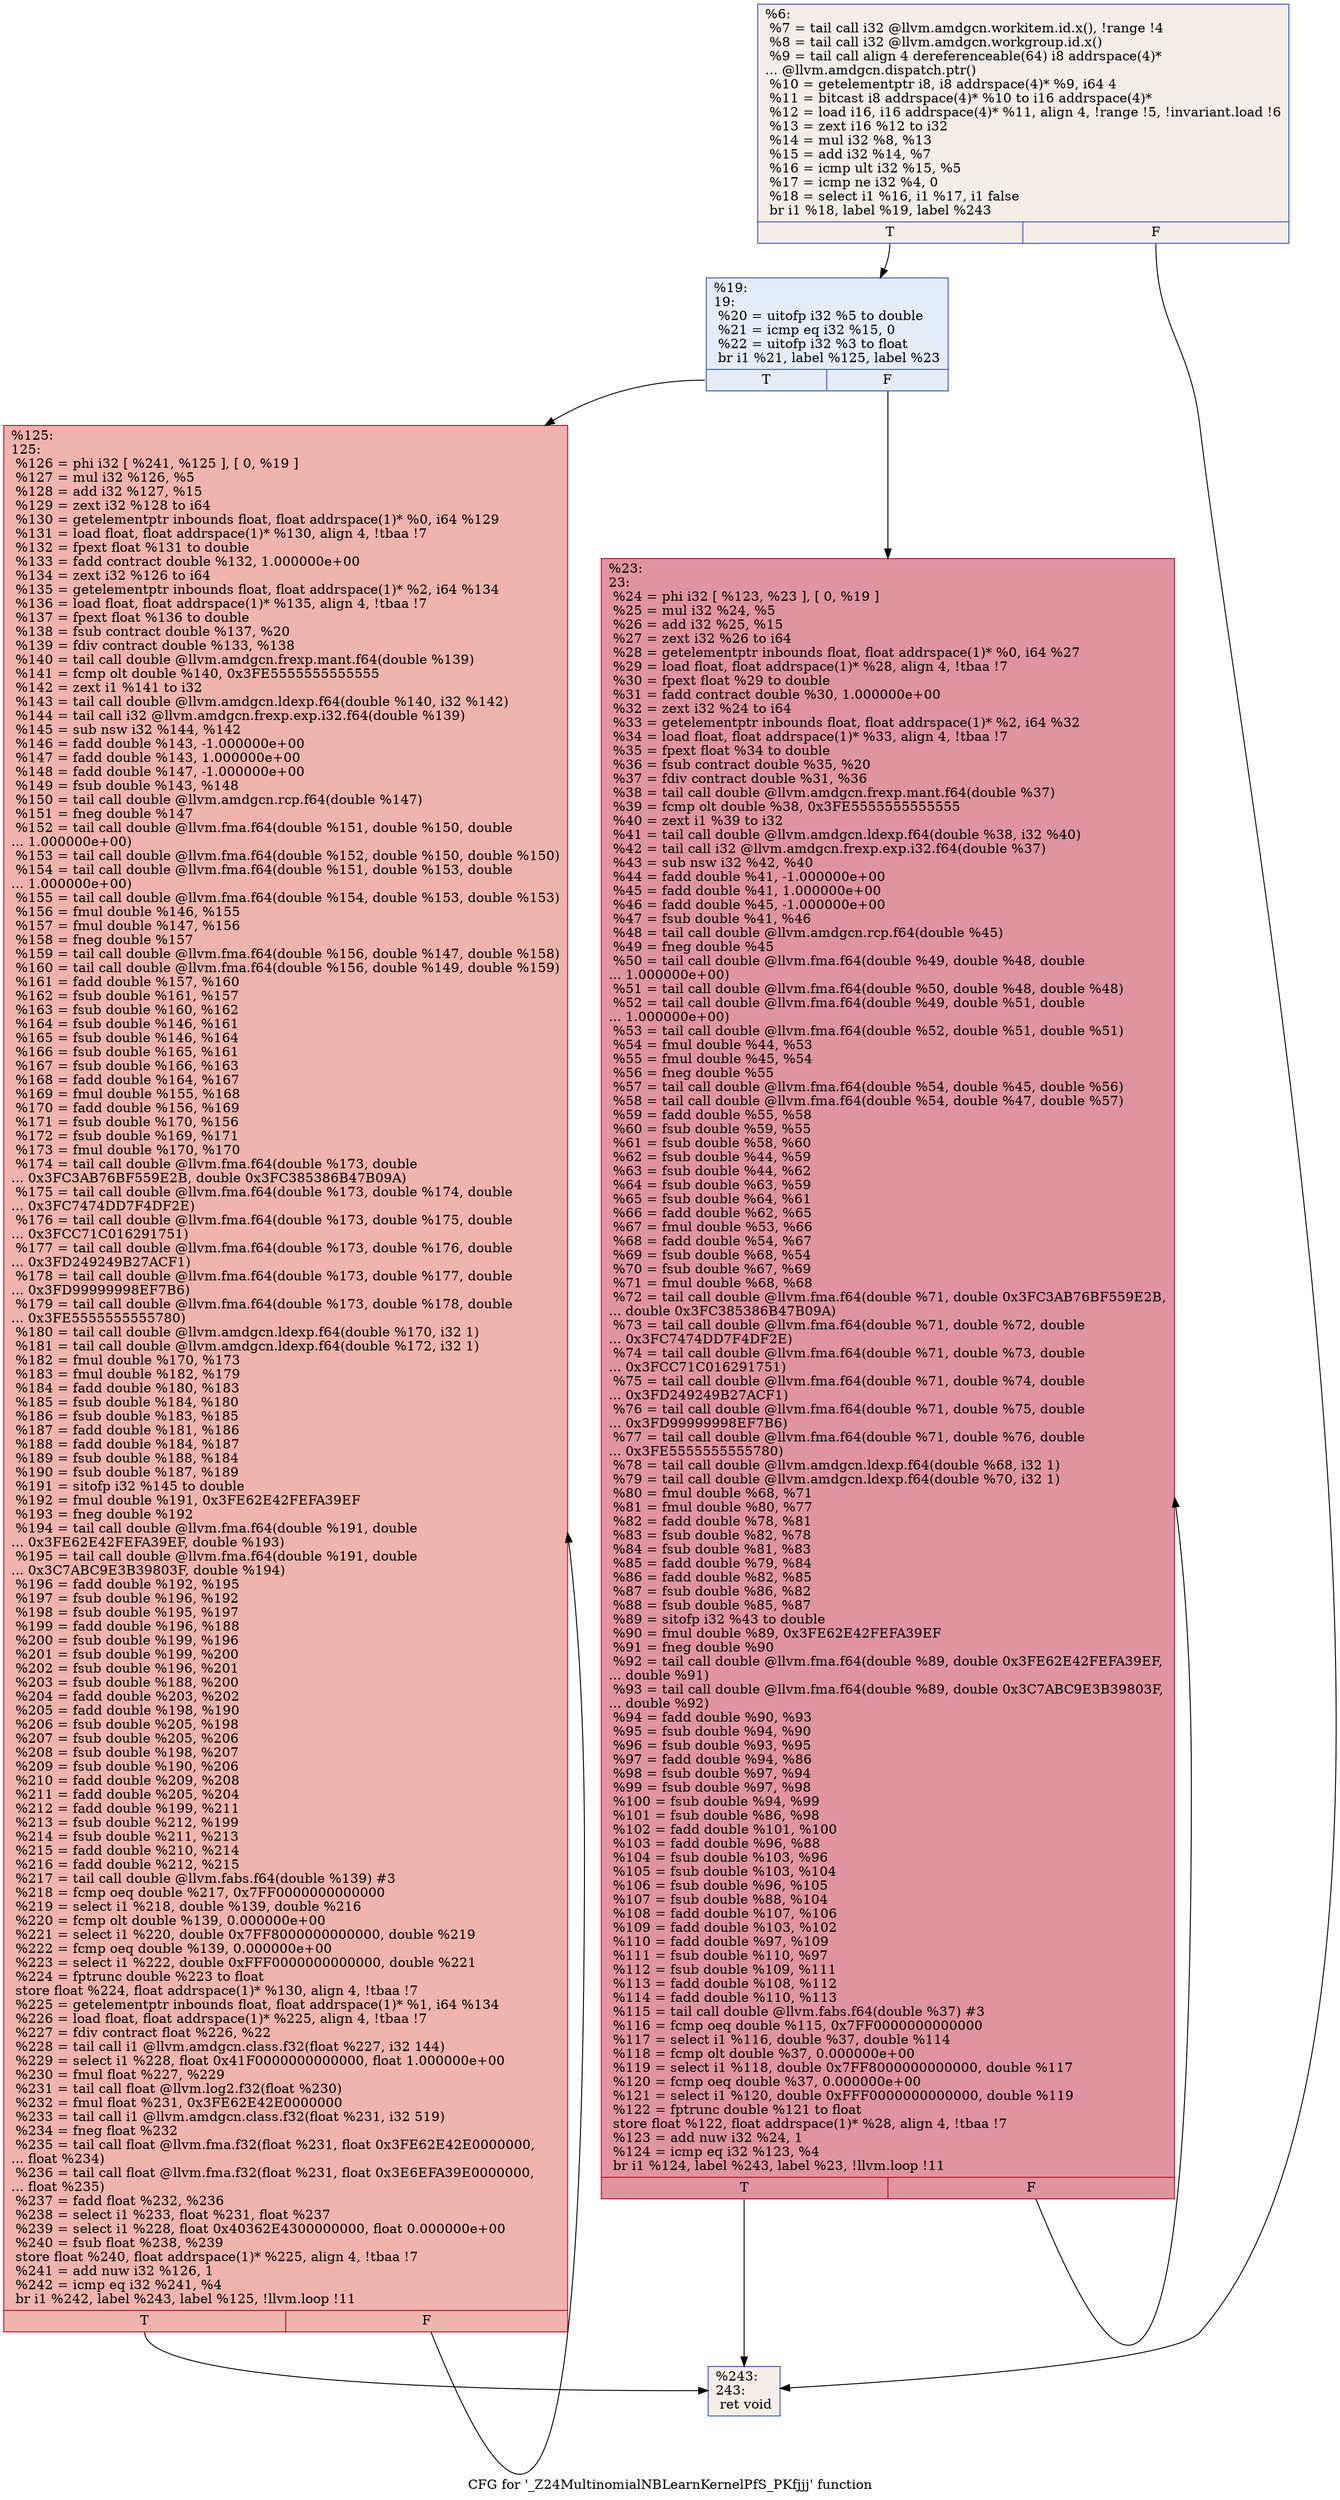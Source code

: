 digraph "CFG for '_Z24MultinomialNBLearnKernelPfS_PKfjjj' function" {
	label="CFG for '_Z24MultinomialNBLearnKernelPfS_PKfjjj' function";

	Node0x5cc3e70 [shape=record,color="#3d50c3ff", style=filled, fillcolor="#e8d6cc70",label="{%6:\l  %7 = tail call i32 @llvm.amdgcn.workitem.id.x(), !range !4\l  %8 = tail call i32 @llvm.amdgcn.workgroup.id.x()\l  %9 = tail call align 4 dereferenceable(64) i8 addrspace(4)*\l... @llvm.amdgcn.dispatch.ptr()\l  %10 = getelementptr i8, i8 addrspace(4)* %9, i64 4\l  %11 = bitcast i8 addrspace(4)* %10 to i16 addrspace(4)*\l  %12 = load i16, i16 addrspace(4)* %11, align 4, !range !5, !invariant.load !6\l  %13 = zext i16 %12 to i32\l  %14 = mul i32 %8, %13\l  %15 = add i32 %14, %7\l  %16 = icmp ult i32 %15, %5\l  %17 = icmp ne i32 %4, 0\l  %18 = select i1 %16, i1 %17, i1 false\l  br i1 %18, label %19, label %243\l|{<s0>T|<s1>F}}"];
	Node0x5cc3e70:s0 -> Node0x5cc5f50;
	Node0x5cc3e70:s1 -> Node0x5cc5fe0;
	Node0x5cc5f50 [shape=record,color="#3d50c3ff", style=filled, fillcolor="#c5d6f270",label="{%19:\l19:                                               \l  %20 = uitofp i32 %5 to double\l  %21 = icmp eq i32 %15, 0\l  %22 = uitofp i32 %3 to float\l  br i1 %21, label %125, label %23\l|{<s0>T|<s1>F}}"];
	Node0x5cc5f50:s0 -> Node0x5cc6290;
	Node0x5cc5f50:s1 -> Node0x5cc62e0;
	Node0x5cc62e0 [shape=record,color="#b70d28ff", style=filled, fillcolor="#b70d2870",label="{%23:\l23:                                               \l  %24 = phi i32 [ %123, %23 ], [ 0, %19 ]\l  %25 = mul i32 %24, %5\l  %26 = add i32 %25, %15\l  %27 = zext i32 %26 to i64\l  %28 = getelementptr inbounds float, float addrspace(1)* %0, i64 %27\l  %29 = load float, float addrspace(1)* %28, align 4, !tbaa !7\l  %30 = fpext float %29 to double\l  %31 = fadd contract double %30, 1.000000e+00\l  %32 = zext i32 %24 to i64\l  %33 = getelementptr inbounds float, float addrspace(1)* %2, i64 %32\l  %34 = load float, float addrspace(1)* %33, align 4, !tbaa !7\l  %35 = fpext float %34 to double\l  %36 = fsub contract double %35, %20\l  %37 = fdiv contract double %31, %36\l  %38 = tail call double @llvm.amdgcn.frexp.mant.f64(double %37)\l  %39 = fcmp olt double %38, 0x3FE5555555555555\l  %40 = zext i1 %39 to i32\l  %41 = tail call double @llvm.amdgcn.ldexp.f64(double %38, i32 %40)\l  %42 = tail call i32 @llvm.amdgcn.frexp.exp.i32.f64(double %37)\l  %43 = sub nsw i32 %42, %40\l  %44 = fadd double %41, -1.000000e+00\l  %45 = fadd double %41, 1.000000e+00\l  %46 = fadd double %45, -1.000000e+00\l  %47 = fsub double %41, %46\l  %48 = tail call double @llvm.amdgcn.rcp.f64(double %45)\l  %49 = fneg double %45\l  %50 = tail call double @llvm.fma.f64(double %49, double %48, double\l... 1.000000e+00)\l  %51 = tail call double @llvm.fma.f64(double %50, double %48, double %48)\l  %52 = tail call double @llvm.fma.f64(double %49, double %51, double\l... 1.000000e+00)\l  %53 = tail call double @llvm.fma.f64(double %52, double %51, double %51)\l  %54 = fmul double %44, %53\l  %55 = fmul double %45, %54\l  %56 = fneg double %55\l  %57 = tail call double @llvm.fma.f64(double %54, double %45, double %56)\l  %58 = tail call double @llvm.fma.f64(double %54, double %47, double %57)\l  %59 = fadd double %55, %58\l  %60 = fsub double %59, %55\l  %61 = fsub double %58, %60\l  %62 = fsub double %44, %59\l  %63 = fsub double %44, %62\l  %64 = fsub double %63, %59\l  %65 = fsub double %64, %61\l  %66 = fadd double %62, %65\l  %67 = fmul double %53, %66\l  %68 = fadd double %54, %67\l  %69 = fsub double %68, %54\l  %70 = fsub double %67, %69\l  %71 = fmul double %68, %68\l  %72 = tail call double @llvm.fma.f64(double %71, double 0x3FC3AB76BF559E2B,\l... double 0x3FC385386B47B09A)\l  %73 = tail call double @llvm.fma.f64(double %71, double %72, double\l... 0x3FC7474DD7F4DF2E)\l  %74 = tail call double @llvm.fma.f64(double %71, double %73, double\l... 0x3FCC71C016291751)\l  %75 = tail call double @llvm.fma.f64(double %71, double %74, double\l... 0x3FD249249B27ACF1)\l  %76 = tail call double @llvm.fma.f64(double %71, double %75, double\l... 0x3FD99999998EF7B6)\l  %77 = tail call double @llvm.fma.f64(double %71, double %76, double\l... 0x3FE5555555555780)\l  %78 = tail call double @llvm.amdgcn.ldexp.f64(double %68, i32 1)\l  %79 = tail call double @llvm.amdgcn.ldexp.f64(double %70, i32 1)\l  %80 = fmul double %68, %71\l  %81 = fmul double %80, %77\l  %82 = fadd double %78, %81\l  %83 = fsub double %82, %78\l  %84 = fsub double %81, %83\l  %85 = fadd double %79, %84\l  %86 = fadd double %82, %85\l  %87 = fsub double %86, %82\l  %88 = fsub double %85, %87\l  %89 = sitofp i32 %43 to double\l  %90 = fmul double %89, 0x3FE62E42FEFA39EF\l  %91 = fneg double %90\l  %92 = tail call double @llvm.fma.f64(double %89, double 0x3FE62E42FEFA39EF,\l... double %91)\l  %93 = tail call double @llvm.fma.f64(double %89, double 0x3C7ABC9E3B39803F,\l... double %92)\l  %94 = fadd double %90, %93\l  %95 = fsub double %94, %90\l  %96 = fsub double %93, %95\l  %97 = fadd double %94, %86\l  %98 = fsub double %97, %94\l  %99 = fsub double %97, %98\l  %100 = fsub double %94, %99\l  %101 = fsub double %86, %98\l  %102 = fadd double %101, %100\l  %103 = fadd double %96, %88\l  %104 = fsub double %103, %96\l  %105 = fsub double %103, %104\l  %106 = fsub double %96, %105\l  %107 = fsub double %88, %104\l  %108 = fadd double %107, %106\l  %109 = fadd double %103, %102\l  %110 = fadd double %97, %109\l  %111 = fsub double %110, %97\l  %112 = fsub double %109, %111\l  %113 = fadd double %108, %112\l  %114 = fadd double %110, %113\l  %115 = tail call double @llvm.fabs.f64(double %37) #3\l  %116 = fcmp oeq double %115, 0x7FF0000000000000\l  %117 = select i1 %116, double %37, double %114\l  %118 = fcmp olt double %37, 0.000000e+00\l  %119 = select i1 %118, double 0x7FF8000000000000, double %117\l  %120 = fcmp oeq double %37, 0.000000e+00\l  %121 = select i1 %120, double 0xFFF0000000000000, double %119\l  %122 = fptrunc double %121 to float\l  store float %122, float addrspace(1)* %28, align 4, !tbaa !7\l  %123 = add nuw i32 %24, 1\l  %124 = icmp eq i32 %123, %4\l  br i1 %124, label %243, label %23, !llvm.loop !11\l|{<s0>T|<s1>F}}"];
	Node0x5cc62e0:s0 -> Node0x5cc5fe0;
	Node0x5cc62e0:s1 -> Node0x5cc62e0;
	Node0x5cc6290 [shape=record,color="#b70d28ff", style=filled, fillcolor="#d8564670",label="{%125:\l125:                                              \l  %126 = phi i32 [ %241, %125 ], [ 0, %19 ]\l  %127 = mul i32 %126, %5\l  %128 = add i32 %127, %15\l  %129 = zext i32 %128 to i64\l  %130 = getelementptr inbounds float, float addrspace(1)* %0, i64 %129\l  %131 = load float, float addrspace(1)* %130, align 4, !tbaa !7\l  %132 = fpext float %131 to double\l  %133 = fadd contract double %132, 1.000000e+00\l  %134 = zext i32 %126 to i64\l  %135 = getelementptr inbounds float, float addrspace(1)* %2, i64 %134\l  %136 = load float, float addrspace(1)* %135, align 4, !tbaa !7\l  %137 = fpext float %136 to double\l  %138 = fsub contract double %137, %20\l  %139 = fdiv contract double %133, %138\l  %140 = tail call double @llvm.amdgcn.frexp.mant.f64(double %139)\l  %141 = fcmp olt double %140, 0x3FE5555555555555\l  %142 = zext i1 %141 to i32\l  %143 = tail call double @llvm.amdgcn.ldexp.f64(double %140, i32 %142)\l  %144 = tail call i32 @llvm.amdgcn.frexp.exp.i32.f64(double %139)\l  %145 = sub nsw i32 %144, %142\l  %146 = fadd double %143, -1.000000e+00\l  %147 = fadd double %143, 1.000000e+00\l  %148 = fadd double %147, -1.000000e+00\l  %149 = fsub double %143, %148\l  %150 = tail call double @llvm.amdgcn.rcp.f64(double %147)\l  %151 = fneg double %147\l  %152 = tail call double @llvm.fma.f64(double %151, double %150, double\l... 1.000000e+00)\l  %153 = tail call double @llvm.fma.f64(double %152, double %150, double %150)\l  %154 = tail call double @llvm.fma.f64(double %151, double %153, double\l... 1.000000e+00)\l  %155 = tail call double @llvm.fma.f64(double %154, double %153, double %153)\l  %156 = fmul double %146, %155\l  %157 = fmul double %147, %156\l  %158 = fneg double %157\l  %159 = tail call double @llvm.fma.f64(double %156, double %147, double %158)\l  %160 = tail call double @llvm.fma.f64(double %156, double %149, double %159)\l  %161 = fadd double %157, %160\l  %162 = fsub double %161, %157\l  %163 = fsub double %160, %162\l  %164 = fsub double %146, %161\l  %165 = fsub double %146, %164\l  %166 = fsub double %165, %161\l  %167 = fsub double %166, %163\l  %168 = fadd double %164, %167\l  %169 = fmul double %155, %168\l  %170 = fadd double %156, %169\l  %171 = fsub double %170, %156\l  %172 = fsub double %169, %171\l  %173 = fmul double %170, %170\l  %174 = tail call double @llvm.fma.f64(double %173, double\l... 0x3FC3AB76BF559E2B, double 0x3FC385386B47B09A)\l  %175 = tail call double @llvm.fma.f64(double %173, double %174, double\l... 0x3FC7474DD7F4DF2E)\l  %176 = tail call double @llvm.fma.f64(double %173, double %175, double\l... 0x3FCC71C016291751)\l  %177 = tail call double @llvm.fma.f64(double %173, double %176, double\l... 0x3FD249249B27ACF1)\l  %178 = tail call double @llvm.fma.f64(double %173, double %177, double\l... 0x3FD99999998EF7B6)\l  %179 = tail call double @llvm.fma.f64(double %173, double %178, double\l... 0x3FE5555555555780)\l  %180 = tail call double @llvm.amdgcn.ldexp.f64(double %170, i32 1)\l  %181 = tail call double @llvm.amdgcn.ldexp.f64(double %172, i32 1)\l  %182 = fmul double %170, %173\l  %183 = fmul double %182, %179\l  %184 = fadd double %180, %183\l  %185 = fsub double %184, %180\l  %186 = fsub double %183, %185\l  %187 = fadd double %181, %186\l  %188 = fadd double %184, %187\l  %189 = fsub double %188, %184\l  %190 = fsub double %187, %189\l  %191 = sitofp i32 %145 to double\l  %192 = fmul double %191, 0x3FE62E42FEFA39EF\l  %193 = fneg double %192\l  %194 = tail call double @llvm.fma.f64(double %191, double\l... 0x3FE62E42FEFA39EF, double %193)\l  %195 = tail call double @llvm.fma.f64(double %191, double\l... 0x3C7ABC9E3B39803F, double %194)\l  %196 = fadd double %192, %195\l  %197 = fsub double %196, %192\l  %198 = fsub double %195, %197\l  %199 = fadd double %196, %188\l  %200 = fsub double %199, %196\l  %201 = fsub double %199, %200\l  %202 = fsub double %196, %201\l  %203 = fsub double %188, %200\l  %204 = fadd double %203, %202\l  %205 = fadd double %198, %190\l  %206 = fsub double %205, %198\l  %207 = fsub double %205, %206\l  %208 = fsub double %198, %207\l  %209 = fsub double %190, %206\l  %210 = fadd double %209, %208\l  %211 = fadd double %205, %204\l  %212 = fadd double %199, %211\l  %213 = fsub double %212, %199\l  %214 = fsub double %211, %213\l  %215 = fadd double %210, %214\l  %216 = fadd double %212, %215\l  %217 = tail call double @llvm.fabs.f64(double %139) #3\l  %218 = fcmp oeq double %217, 0x7FF0000000000000\l  %219 = select i1 %218, double %139, double %216\l  %220 = fcmp olt double %139, 0.000000e+00\l  %221 = select i1 %220, double 0x7FF8000000000000, double %219\l  %222 = fcmp oeq double %139, 0.000000e+00\l  %223 = select i1 %222, double 0xFFF0000000000000, double %221\l  %224 = fptrunc double %223 to float\l  store float %224, float addrspace(1)* %130, align 4, !tbaa !7\l  %225 = getelementptr inbounds float, float addrspace(1)* %1, i64 %134\l  %226 = load float, float addrspace(1)* %225, align 4, !tbaa !7\l  %227 = fdiv contract float %226, %22\l  %228 = tail call i1 @llvm.amdgcn.class.f32(float %227, i32 144)\l  %229 = select i1 %228, float 0x41F0000000000000, float 1.000000e+00\l  %230 = fmul float %227, %229\l  %231 = tail call float @llvm.log2.f32(float %230)\l  %232 = fmul float %231, 0x3FE62E42E0000000\l  %233 = tail call i1 @llvm.amdgcn.class.f32(float %231, i32 519)\l  %234 = fneg float %232\l  %235 = tail call float @llvm.fma.f32(float %231, float 0x3FE62E42E0000000,\l... float %234)\l  %236 = tail call float @llvm.fma.f32(float %231, float 0x3E6EFA39E0000000,\l... float %235)\l  %237 = fadd float %232, %236\l  %238 = select i1 %233, float %231, float %237\l  %239 = select i1 %228, float 0x40362E4300000000, float 0.000000e+00\l  %240 = fsub float %238, %239\l  store float %240, float addrspace(1)* %225, align 4, !tbaa !7\l  %241 = add nuw i32 %126, 1\l  %242 = icmp eq i32 %241, %4\l  br i1 %242, label %243, label %125, !llvm.loop !11\l|{<s0>T|<s1>F}}"];
	Node0x5cc6290:s0 -> Node0x5cc5fe0;
	Node0x5cc6290:s1 -> Node0x5cc6290;
	Node0x5cc5fe0 [shape=record,color="#3d50c3ff", style=filled, fillcolor="#e8d6cc70",label="{%243:\l243:                                              \l  ret void\l}"];
}
